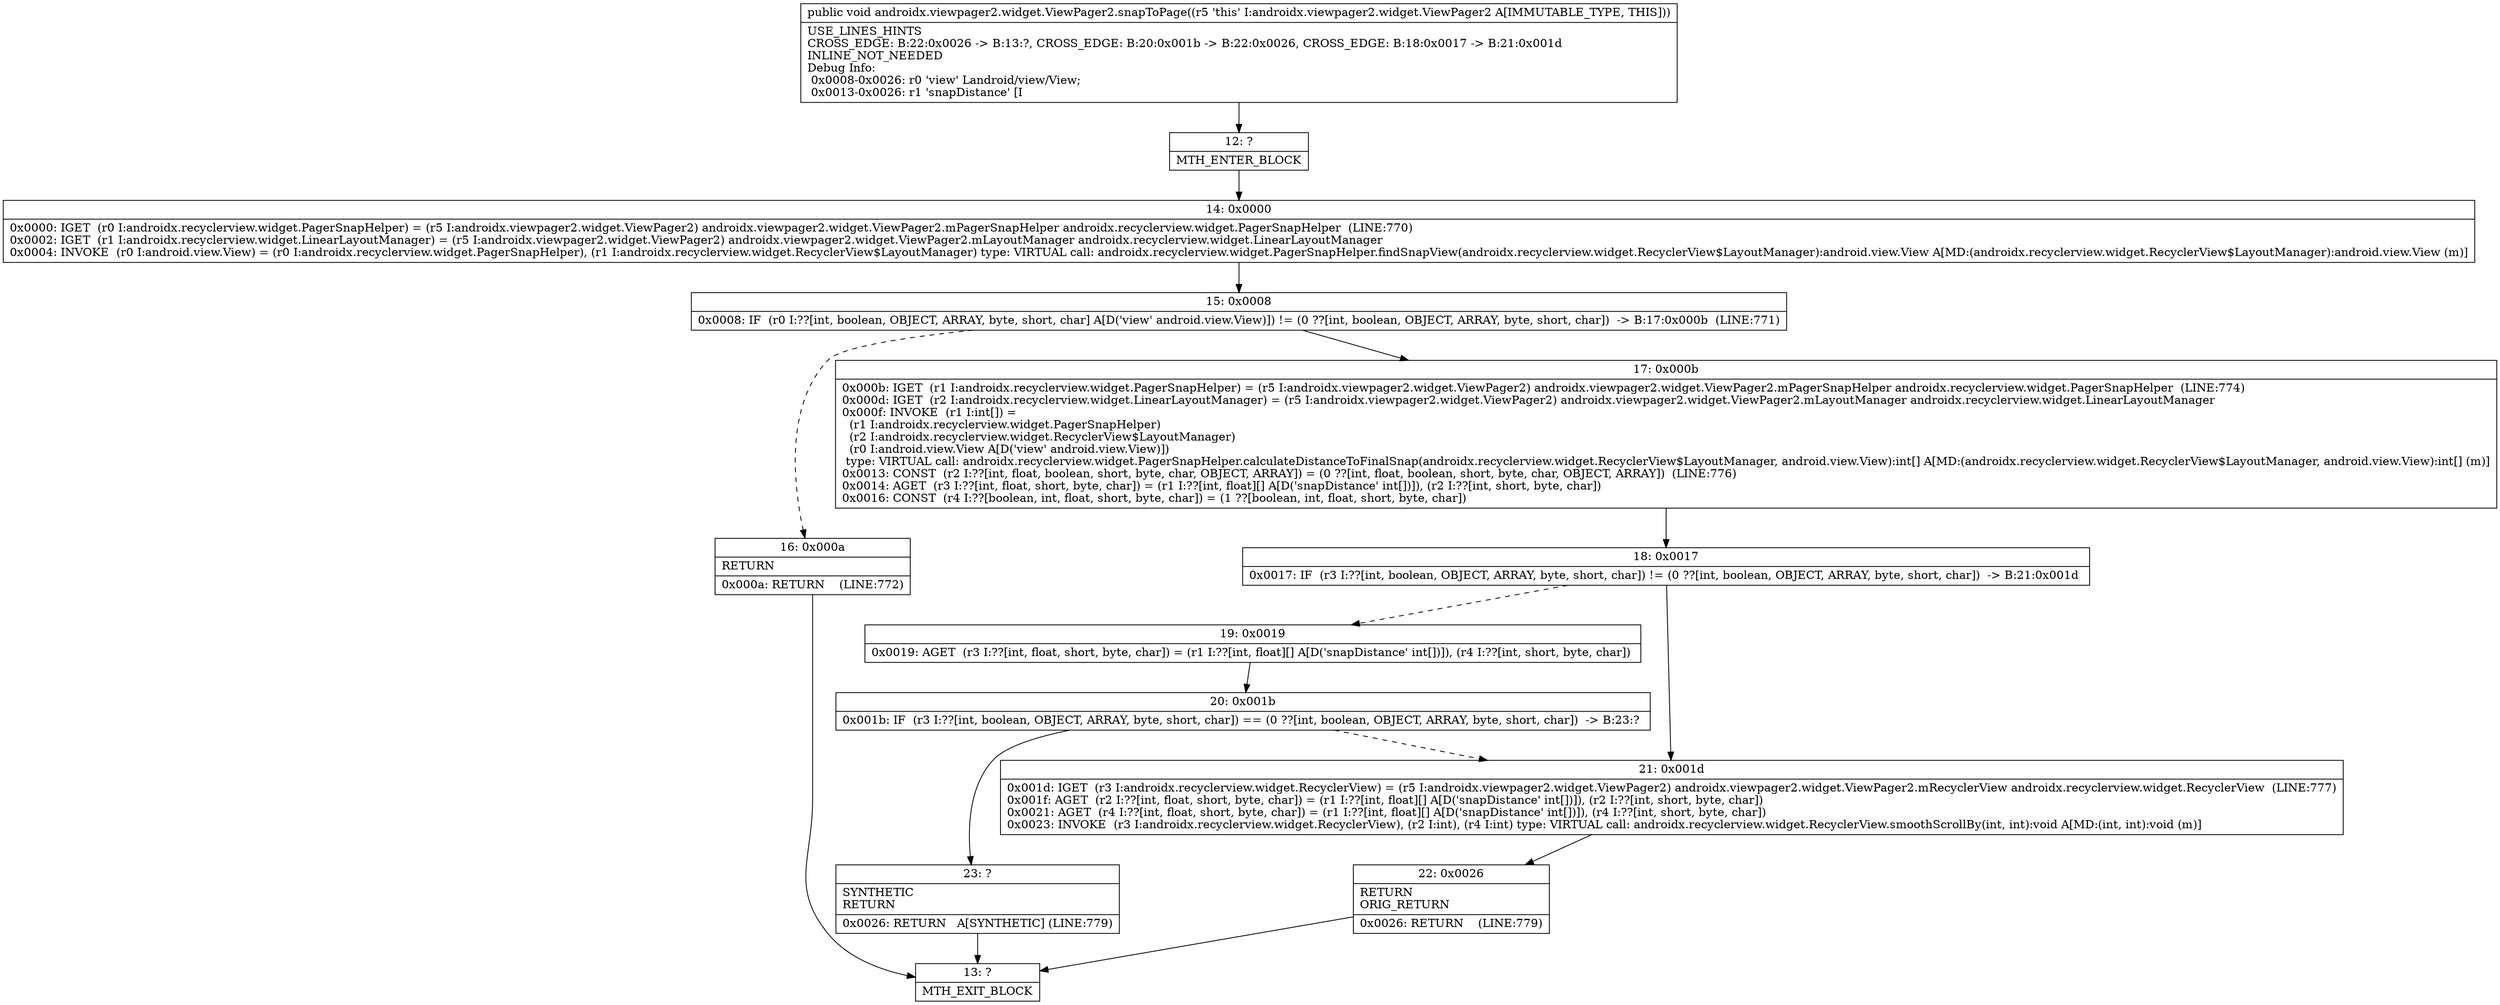 digraph "CFG forandroidx.viewpager2.widget.ViewPager2.snapToPage()V" {
Node_12 [shape=record,label="{12\:\ ?|MTH_ENTER_BLOCK\l}"];
Node_14 [shape=record,label="{14\:\ 0x0000|0x0000: IGET  (r0 I:androidx.recyclerview.widget.PagerSnapHelper) = (r5 I:androidx.viewpager2.widget.ViewPager2) androidx.viewpager2.widget.ViewPager2.mPagerSnapHelper androidx.recyclerview.widget.PagerSnapHelper  (LINE:770)\l0x0002: IGET  (r1 I:androidx.recyclerview.widget.LinearLayoutManager) = (r5 I:androidx.viewpager2.widget.ViewPager2) androidx.viewpager2.widget.ViewPager2.mLayoutManager androidx.recyclerview.widget.LinearLayoutManager \l0x0004: INVOKE  (r0 I:android.view.View) = (r0 I:androidx.recyclerview.widget.PagerSnapHelper), (r1 I:androidx.recyclerview.widget.RecyclerView$LayoutManager) type: VIRTUAL call: androidx.recyclerview.widget.PagerSnapHelper.findSnapView(androidx.recyclerview.widget.RecyclerView$LayoutManager):android.view.View A[MD:(androidx.recyclerview.widget.RecyclerView$LayoutManager):android.view.View (m)]\l}"];
Node_15 [shape=record,label="{15\:\ 0x0008|0x0008: IF  (r0 I:??[int, boolean, OBJECT, ARRAY, byte, short, char] A[D('view' android.view.View)]) != (0 ??[int, boolean, OBJECT, ARRAY, byte, short, char])  \-\> B:17:0x000b  (LINE:771)\l}"];
Node_16 [shape=record,label="{16\:\ 0x000a|RETURN\l|0x000a: RETURN    (LINE:772)\l}"];
Node_13 [shape=record,label="{13\:\ ?|MTH_EXIT_BLOCK\l}"];
Node_17 [shape=record,label="{17\:\ 0x000b|0x000b: IGET  (r1 I:androidx.recyclerview.widget.PagerSnapHelper) = (r5 I:androidx.viewpager2.widget.ViewPager2) androidx.viewpager2.widget.ViewPager2.mPagerSnapHelper androidx.recyclerview.widget.PagerSnapHelper  (LINE:774)\l0x000d: IGET  (r2 I:androidx.recyclerview.widget.LinearLayoutManager) = (r5 I:androidx.viewpager2.widget.ViewPager2) androidx.viewpager2.widget.ViewPager2.mLayoutManager androidx.recyclerview.widget.LinearLayoutManager \l0x000f: INVOKE  (r1 I:int[]) = \l  (r1 I:androidx.recyclerview.widget.PagerSnapHelper)\l  (r2 I:androidx.recyclerview.widget.RecyclerView$LayoutManager)\l  (r0 I:android.view.View A[D('view' android.view.View)])\l type: VIRTUAL call: androidx.recyclerview.widget.PagerSnapHelper.calculateDistanceToFinalSnap(androidx.recyclerview.widget.RecyclerView$LayoutManager, android.view.View):int[] A[MD:(androidx.recyclerview.widget.RecyclerView$LayoutManager, android.view.View):int[] (m)]\l0x0013: CONST  (r2 I:??[int, float, boolean, short, byte, char, OBJECT, ARRAY]) = (0 ??[int, float, boolean, short, byte, char, OBJECT, ARRAY])  (LINE:776)\l0x0014: AGET  (r3 I:??[int, float, short, byte, char]) = (r1 I:??[int, float][] A[D('snapDistance' int[])]), (r2 I:??[int, short, byte, char]) \l0x0016: CONST  (r4 I:??[boolean, int, float, short, byte, char]) = (1 ??[boolean, int, float, short, byte, char]) \l}"];
Node_18 [shape=record,label="{18\:\ 0x0017|0x0017: IF  (r3 I:??[int, boolean, OBJECT, ARRAY, byte, short, char]) != (0 ??[int, boolean, OBJECT, ARRAY, byte, short, char])  \-\> B:21:0x001d \l}"];
Node_19 [shape=record,label="{19\:\ 0x0019|0x0019: AGET  (r3 I:??[int, float, short, byte, char]) = (r1 I:??[int, float][] A[D('snapDistance' int[])]), (r4 I:??[int, short, byte, char]) \l}"];
Node_20 [shape=record,label="{20\:\ 0x001b|0x001b: IF  (r3 I:??[int, boolean, OBJECT, ARRAY, byte, short, char]) == (0 ??[int, boolean, OBJECT, ARRAY, byte, short, char])  \-\> B:23:? \l}"];
Node_23 [shape=record,label="{23\:\ ?|SYNTHETIC\lRETURN\l|0x0026: RETURN   A[SYNTHETIC] (LINE:779)\l}"];
Node_21 [shape=record,label="{21\:\ 0x001d|0x001d: IGET  (r3 I:androidx.recyclerview.widget.RecyclerView) = (r5 I:androidx.viewpager2.widget.ViewPager2) androidx.viewpager2.widget.ViewPager2.mRecyclerView androidx.recyclerview.widget.RecyclerView  (LINE:777)\l0x001f: AGET  (r2 I:??[int, float, short, byte, char]) = (r1 I:??[int, float][] A[D('snapDistance' int[])]), (r2 I:??[int, short, byte, char]) \l0x0021: AGET  (r4 I:??[int, float, short, byte, char]) = (r1 I:??[int, float][] A[D('snapDistance' int[])]), (r4 I:??[int, short, byte, char]) \l0x0023: INVOKE  (r3 I:androidx.recyclerview.widget.RecyclerView), (r2 I:int), (r4 I:int) type: VIRTUAL call: androidx.recyclerview.widget.RecyclerView.smoothScrollBy(int, int):void A[MD:(int, int):void (m)]\l}"];
Node_22 [shape=record,label="{22\:\ 0x0026|RETURN\lORIG_RETURN\l|0x0026: RETURN    (LINE:779)\l}"];
MethodNode[shape=record,label="{public void androidx.viewpager2.widget.ViewPager2.snapToPage((r5 'this' I:androidx.viewpager2.widget.ViewPager2 A[IMMUTABLE_TYPE, THIS]))  | USE_LINES_HINTS\lCROSS_EDGE: B:22:0x0026 \-\> B:13:?, CROSS_EDGE: B:20:0x001b \-\> B:22:0x0026, CROSS_EDGE: B:18:0x0017 \-\> B:21:0x001d\lINLINE_NOT_NEEDED\lDebug Info:\l  0x0008\-0x0026: r0 'view' Landroid\/view\/View;\l  0x0013\-0x0026: r1 'snapDistance' [I\l}"];
MethodNode -> Node_12;Node_12 -> Node_14;
Node_14 -> Node_15;
Node_15 -> Node_16[style=dashed];
Node_15 -> Node_17;
Node_16 -> Node_13;
Node_17 -> Node_18;
Node_18 -> Node_19[style=dashed];
Node_18 -> Node_21;
Node_19 -> Node_20;
Node_20 -> Node_21[style=dashed];
Node_20 -> Node_23;
Node_23 -> Node_13;
Node_21 -> Node_22;
Node_22 -> Node_13;
}

